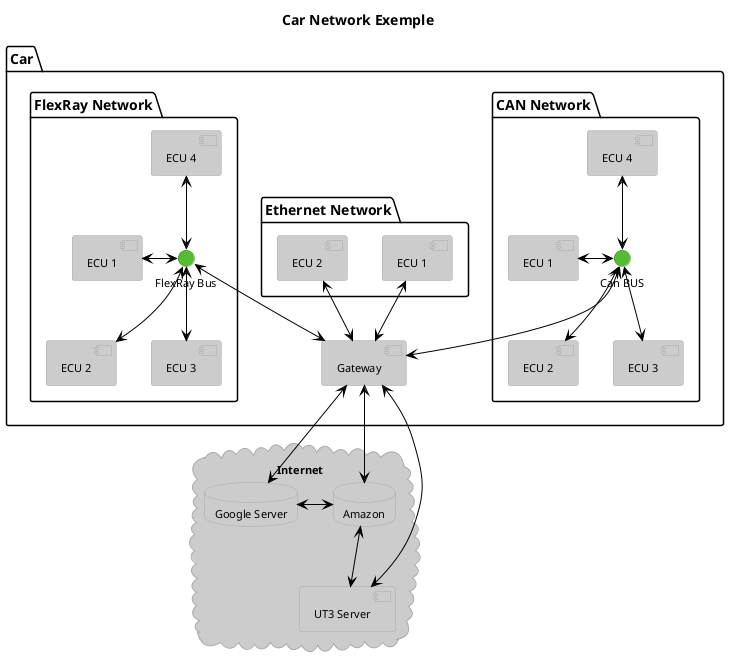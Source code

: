 @startuml
!theme reddress-lightgreen
title "Car Network Exemple"

package "Car"{
    component "Gateway" as gate

    package "CAN Network"{
        component "ECU 1" as can1
        component "ECU 2" as can2
        component "ECU 3" as can3
        component "ECU 4" as can4
        interface "Can BUS" as can_bus
    }
    can1 <-right-> can_bus
    can2 <-up-> can_bus
    can3 <-up-> can_bus
    can4 <--> can_bus

    package "FlexRay Network"{
        component "ECU 1" as fr1
        component "ECU 2" as fr2
        component "ECU 3" as fr3
        component "ECU 4" as fr4
        interface "FlexRay Bus" as fr_bus
    }

    fr1 <-right-> fr_bus
    fr2 <-up-> fr_bus
    fr3 <-up-> fr_bus
    fr4 <--> fr_bus

    package "Ethernet Network"{
        component "ECU 1" as eth1
        component "ECU 2" as eth2
    }

    eth1 <--> gate
    eth2 <--> gate
    can_bus <--> gate
    fr_bus <--> gate
}

cloud "Internet" {
    database "Google Server" as google
    database "Amazon" as amazon
    component "UT3 Server" as ut3
}

gate <--> google
gate <--> amazon
gate <--> ut3
google <-right-> amazon
amazon <-->ut3

@enduml
